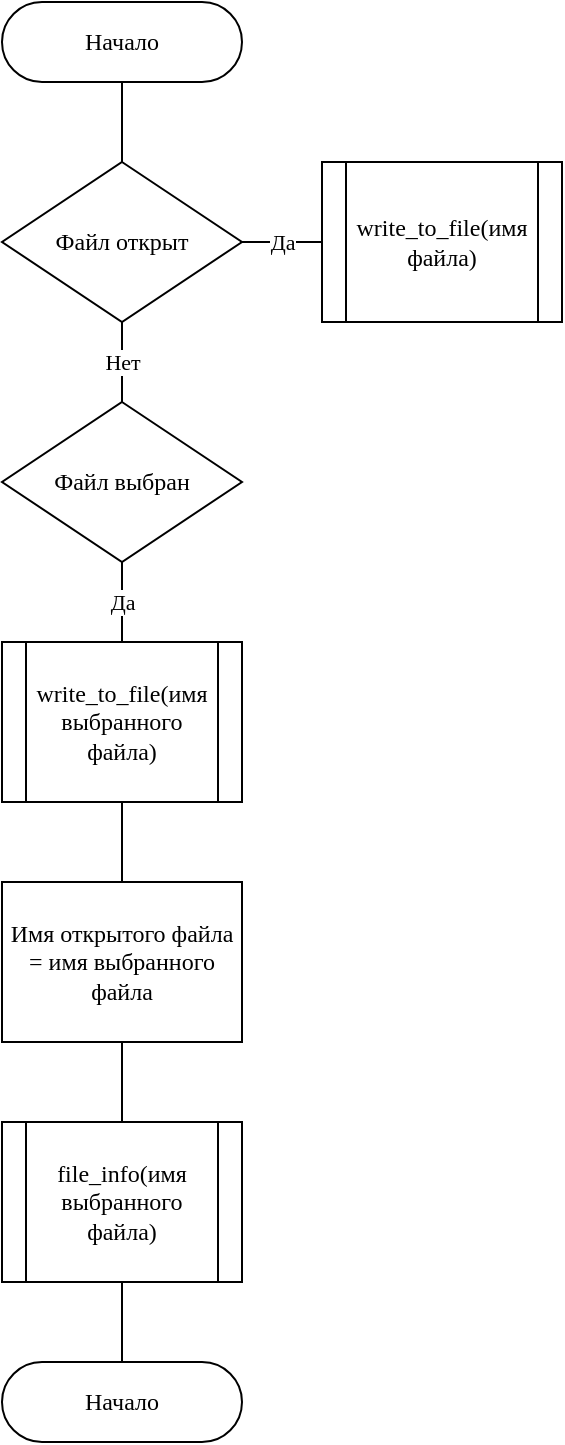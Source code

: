 <mxfile version="24.0.4" type="device">
  <diagram name="Страница — 1" id="f5qaqixOcX6vG_OhwR0j">
    <mxGraphModel dx="107" dy="487" grid="1" gridSize="10" guides="1" tooltips="1" connect="1" arrows="1" fold="1" page="1" pageScale="1" pageWidth="649" pageHeight="1011" math="0" shadow="0">
      <root>
        <mxCell id="0" />
        <mxCell id="1" parent="0" />
        <mxCell id="1ShHeoFMNw8JJS8lKLfo-9" style="edgeStyle=orthogonalEdgeStyle;rounded=0;orthogonalLoop=1;jettySize=auto;html=1;exitX=0.5;exitY=0.5;exitDx=0;exitDy=20;exitPerimeter=0;entryX=0.5;entryY=0;entryDx=0;entryDy=0;endArrow=none;endFill=0;fontFamily=Times New Roman;" edge="1" parent="1" source="1ShHeoFMNw8JJS8lKLfo-1" target="1ShHeoFMNw8JJS8lKLfo-2">
          <mxGeometry relative="1" as="geometry" />
        </mxCell>
        <mxCell id="1ShHeoFMNw8JJS8lKLfo-1" value="Начало" style="html=1;dashed=0;whiteSpace=wrap;shape=mxgraph.dfd.start;fontFamily=Times New Roman;" vertex="1" parent="1">
          <mxGeometry x="680" y="40" width="120" height="40" as="geometry" />
        </mxCell>
        <mxCell id="1ShHeoFMNw8JJS8lKLfo-10" value="Нет" style="edgeStyle=orthogonalEdgeStyle;rounded=0;orthogonalLoop=1;jettySize=auto;html=1;exitX=0.5;exitY=1;exitDx=0;exitDy=0;entryX=0.5;entryY=0;entryDx=0;entryDy=0;endArrow=none;endFill=0;fontFamily=Times New Roman;" edge="1" parent="1" source="1ShHeoFMNw8JJS8lKLfo-2" target="1ShHeoFMNw8JJS8lKLfo-4">
          <mxGeometry relative="1" as="geometry" />
        </mxCell>
        <mxCell id="1ShHeoFMNw8JJS8lKLfo-11" value="Да" style="edgeStyle=orthogonalEdgeStyle;rounded=0;orthogonalLoop=1;jettySize=auto;html=1;exitX=1;exitY=0.5;exitDx=0;exitDy=0;entryX=0;entryY=0.5;entryDx=0;entryDy=0;endArrow=none;endFill=0;fontFamily=Times New Roman;" edge="1" parent="1" source="1ShHeoFMNw8JJS8lKLfo-2" target="1ShHeoFMNw8JJS8lKLfo-3">
          <mxGeometry relative="1" as="geometry" />
        </mxCell>
        <mxCell id="1ShHeoFMNw8JJS8lKLfo-2" value="Файл открыт" style="rhombus;whiteSpace=wrap;html=1;fontFamily=Times New Roman;" vertex="1" parent="1">
          <mxGeometry x="680" y="120" width="120" height="80" as="geometry" />
        </mxCell>
        <mxCell id="1ShHeoFMNw8JJS8lKLfo-3" value="write_to_file(имя файла)" style="shape=process;whiteSpace=wrap;html=1;backgroundOutline=1;fontFamily=Times New Roman;" vertex="1" parent="1">
          <mxGeometry x="840" y="120" width="120" height="80" as="geometry" />
        </mxCell>
        <mxCell id="1ShHeoFMNw8JJS8lKLfo-12" value="Да" style="edgeStyle=orthogonalEdgeStyle;rounded=0;orthogonalLoop=1;jettySize=auto;html=1;exitX=0.5;exitY=1;exitDx=0;exitDy=0;entryX=0.5;entryY=0;entryDx=0;entryDy=0;endArrow=none;endFill=0;fontFamily=Times New Roman;" edge="1" parent="1" source="1ShHeoFMNw8JJS8lKLfo-4" target="1ShHeoFMNw8JJS8lKLfo-5">
          <mxGeometry relative="1" as="geometry" />
        </mxCell>
        <mxCell id="1ShHeoFMNw8JJS8lKLfo-4" value="Файл выбран" style="rhombus;whiteSpace=wrap;html=1;fontFamily=Times New Roman;" vertex="1" parent="1">
          <mxGeometry x="680" y="240" width="120" height="80" as="geometry" />
        </mxCell>
        <mxCell id="1ShHeoFMNw8JJS8lKLfo-13" style="edgeStyle=orthogonalEdgeStyle;rounded=0;orthogonalLoop=1;jettySize=auto;html=1;exitX=0.5;exitY=1;exitDx=0;exitDy=0;endArrow=none;endFill=0;fontFamily=Times New Roman;" edge="1" parent="1" source="1ShHeoFMNw8JJS8lKLfo-5" target="1ShHeoFMNw8JJS8lKLfo-6">
          <mxGeometry relative="1" as="geometry" />
        </mxCell>
        <mxCell id="1ShHeoFMNw8JJS8lKLfo-5" value="write_to_file(имя выбранного файла)" style="shape=process;whiteSpace=wrap;html=1;backgroundOutline=1;fontFamily=Times New Roman;" vertex="1" parent="1">
          <mxGeometry x="680" y="360" width="120" height="80" as="geometry" />
        </mxCell>
        <mxCell id="1ShHeoFMNw8JJS8lKLfo-14" style="edgeStyle=orthogonalEdgeStyle;rounded=0;orthogonalLoop=1;jettySize=auto;html=1;exitX=0.5;exitY=1;exitDx=0;exitDy=0;entryX=0.5;entryY=0;entryDx=0;entryDy=0;endArrow=none;endFill=0;fontFamily=Times New Roman;" edge="1" parent="1" source="1ShHeoFMNw8JJS8lKLfo-6" target="1ShHeoFMNw8JJS8lKLfo-7">
          <mxGeometry relative="1" as="geometry" />
        </mxCell>
        <mxCell id="1ShHeoFMNw8JJS8lKLfo-6" value="Имя открытого файла = имя выбранного файла" style="rounded=0;whiteSpace=wrap;html=1;fontFamily=Times New Roman;" vertex="1" parent="1">
          <mxGeometry x="680" y="480" width="120" height="80" as="geometry" />
        </mxCell>
        <mxCell id="1ShHeoFMNw8JJS8lKLfo-7" value="file_info(имя выбранного файла)" style="shape=process;whiteSpace=wrap;html=1;backgroundOutline=1;fontFamily=Times New Roman;" vertex="1" parent="1">
          <mxGeometry x="680" y="600" width="120" height="80" as="geometry" />
        </mxCell>
        <mxCell id="1ShHeoFMNw8JJS8lKLfo-8" value="Начало" style="html=1;dashed=0;whiteSpace=wrap;shape=mxgraph.dfd.start;fontFamily=Times New Roman;" vertex="1" parent="1">
          <mxGeometry x="680" y="720" width="120" height="40" as="geometry" />
        </mxCell>
        <mxCell id="1ShHeoFMNw8JJS8lKLfo-15" style="edgeStyle=orthogonalEdgeStyle;rounded=0;orthogonalLoop=1;jettySize=auto;html=1;exitX=0.5;exitY=1;exitDx=0;exitDy=0;entryX=0.5;entryY=0.5;entryDx=0;entryDy=-20;entryPerimeter=0;endArrow=none;endFill=0;fontFamily=Times New Roman;" edge="1" parent="1" source="1ShHeoFMNw8JJS8lKLfo-7" target="1ShHeoFMNw8JJS8lKLfo-8">
          <mxGeometry relative="1" as="geometry" />
        </mxCell>
      </root>
    </mxGraphModel>
  </diagram>
</mxfile>
